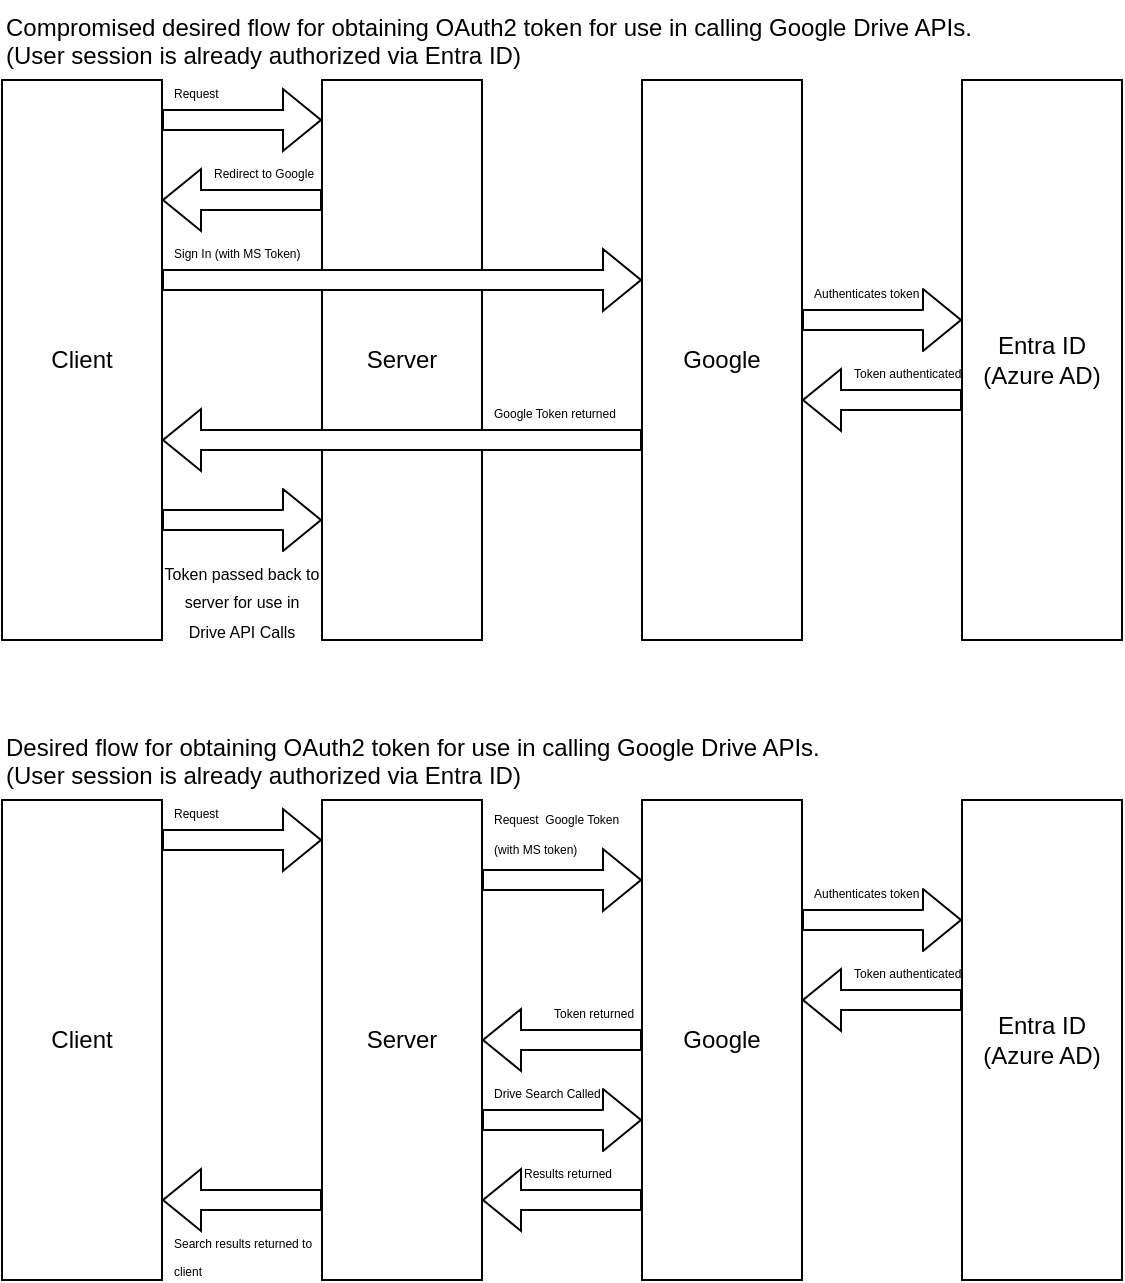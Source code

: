 <mxfile>
    <diagram id="Nw01E-guxgOdhIhoGGi_" name="Page-1">
        <mxGraphModel dx="530" dy="375" grid="0" gridSize="10" guides="1" tooltips="1" connect="1" arrows="1" fold="1" page="1" pageScale="1" pageWidth="850" pageHeight="1100" math="0" shadow="0">
            <root>
                <mxCell id="0"/>
                <mxCell id="1" parent="0"/>
                <mxCell id="2" value="Client" style="rounded=0;whiteSpace=wrap;html=1;" vertex="1" parent="1">
                    <mxGeometry x="80" y="120" width="80" height="280" as="geometry"/>
                </mxCell>
                <mxCell id="3" value="Server" style="rounded=0;whiteSpace=wrap;html=1;" vertex="1" parent="1">
                    <mxGeometry x="240" y="120" width="80" height="280" as="geometry"/>
                </mxCell>
                <mxCell id="4" value="Google" style="rounded=0;whiteSpace=wrap;html=1;" vertex="1" parent="1">
                    <mxGeometry x="400" y="120" width="80" height="280" as="geometry"/>
                </mxCell>
                <mxCell id="5" value="Entra ID&lt;br&gt;(Azure AD)" style="rounded=0;whiteSpace=wrap;html=1;" vertex="1" parent="1">
                    <mxGeometry x="560" y="120" width="80" height="280" as="geometry"/>
                </mxCell>
                <mxCell id="6" value="" style="shape=flexArrow;endArrow=classic;html=1;rounded=0;fillColor=default;" edge="1" parent="1">
                    <mxGeometry width="50" height="50" relative="1" as="geometry">
                        <mxPoint x="160" y="140" as="sourcePoint"/>
                        <mxPoint x="240" y="140" as="targetPoint"/>
                    </mxGeometry>
                </mxCell>
                <mxCell id="7" value="" style="shape=flexArrow;endArrow=classic;html=1;rounded=0;fillColor=default;" edge="1" parent="1">
                    <mxGeometry width="50" height="50" relative="1" as="geometry">
                        <mxPoint x="240" y="180" as="sourcePoint"/>
                        <mxPoint x="160" y="180" as="targetPoint"/>
                    </mxGeometry>
                </mxCell>
                <mxCell id="8" value="&lt;font style=&quot;font-size: 6px;&quot;&gt;Redirect to Google&lt;/font&gt;" style="text;strokeColor=none;fillColor=none;align=left;verticalAlign=middle;spacingLeft=4;spacingRight=4;overflow=hidden;points=[[0,0.5],[1,0.5]];portConstraint=eastwest;rotatable=0;whiteSpace=wrap;html=1;" vertex="1" parent="1">
                    <mxGeometry x="180" y="150" width="80" height="30" as="geometry"/>
                </mxCell>
                <mxCell id="9" value="&lt;font style=&quot;font-size: 6px;&quot;&gt;Request&amp;nbsp;&lt;/font&gt;" style="text;strokeColor=none;fillColor=none;align=left;verticalAlign=middle;spacingLeft=4;spacingRight=4;overflow=hidden;points=[[0,0.5],[1,0.5]];portConstraint=eastwest;rotatable=0;whiteSpace=wrap;html=1;" vertex="1" parent="1">
                    <mxGeometry x="160" y="110" width="80" height="30" as="geometry"/>
                </mxCell>
                <mxCell id="10" value="" style="shape=flexArrow;endArrow=classic;html=1;rounded=0;fillColor=default;" edge="1" parent="1">
                    <mxGeometry width="50" height="50" relative="1" as="geometry">
                        <mxPoint x="160" y="220" as="sourcePoint"/>
                        <mxPoint x="400" y="220" as="targetPoint"/>
                    </mxGeometry>
                </mxCell>
                <mxCell id="11" value="&lt;font style=&quot;font-size: 6px;&quot;&gt;Sign In (with MS Token)&lt;/font&gt;" style="text;strokeColor=none;fillColor=none;align=left;verticalAlign=middle;spacingLeft=4;spacingRight=4;overflow=hidden;points=[[0,0.5],[1,0.5]];portConstraint=eastwest;rotatable=0;whiteSpace=wrap;html=1;" vertex="1" parent="1">
                    <mxGeometry x="160" y="190" width="90" height="30" as="geometry"/>
                </mxCell>
                <mxCell id="12" value="" style="shape=flexArrow;endArrow=classic;html=1;rounded=0;fillColor=default;" edge="1" parent="1">
                    <mxGeometry width="50" height="50" relative="1" as="geometry">
                        <mxPoint x="400" y="300" as="sourcePoint"/>
                        <mxPoint x="160" y="300" as="targetPoint"/>
                    </mxGeometry>
                </mxCell>
                <mxCell id="13" value="&lt;span style=&quot;font-size: 6px;&quot;&gt;Google Token returned&amp;nbsp;&lt;/span&gt;" style="text;strokeColor=none;fillColor=none;align=left;verticalAlign=middle;spacingLeft=4;spacingRight=4;overflow=hidden;points=[[0,0.5],[1,0.5]];portConstraint=eastwest;rotatable=0;whiteSpace=wrap;html=1;" vertex="1" parent="1">
                    <mxGeometry x="320" y="270" width="90" height="30" as="geometry"/>
                </mxCell>
                <mxCell id="23" value="&lt;font style=&quot;font-size: 8px;&quot;&gt;Token passed back to server for use in Drive API Calls&lt;/font&gt;" style="text;html=1;strokeColor=none;fillColor=none;align=center;verticalAlign=middle;whiteSpace=wrap;rounded=0;" vertex="1" parent="1">
                    <mxGeometry x="160" y="360" width="80" height="40" as="geometry"/>
                </mxCell>
                <mxCell id="24" value="" style="shape=flexArrow;endArrow=classic;html=1;fillColor=default;" edge="1" parent="1">
                    <mxGeometry width="50" height="50" relative="1" as="geometry">
                        <mxPoint x="480" y="240" as="sourcePoint"/>
                        <mxPoint x="560" y="240" as="targetPoint"/>
                    </mxGeometry>
                </mxCell>
                <mxCell id="25" value="&lt;font style=&quot;font-size: 6px;&quot;&gt;Authenticates token&lt;/font&gt;" style="text;strokeColor=none;fillColor=none;align=left;verticalAlign=middle;spacingLeft=4;spacingRight=4;overflow=hidden;points=[[0,0.5],[1,0.5]];portConstraint=eastwest;rotatable=0;whiteSpace=wrap;html=1;" vertex="1" parent="1">
                    <mxGeometry x="480" y="210" width="90" height="30" as="geometry"/>
                </mxCell>
                <mxCell id="26" value="" style="shape=flexArrow;endArrow=classic;html=1;rounded=0;fillColor=default;" edge="1" parent="1">
                    <mxGeometry width="50" height="50" relative="1" as="geometry">
                        <mxPoint x="560" y="280" as="sourcePoint"/>
                        <mxPoint x="480" y="280" as="targetPoint"/>
                    </mxGeometry>
                </mxCell>
                <mxCell id="27" value="&lt;font style=&quot;font-size: 6px;&quot;&gt;Token authenticated&lt;/font&gt;" style="text;strokeColor=none;fillColor=none;align=left;verticalAlign=middle;spacingLeft=4;spacingRight=4;overflow=hidden;points=[[0,0.5],[1,0.5]];portConstraint=eastwest;rotatable=0;whiteSpace=wrap;html=1;" vertex="1" parent="1">
                    <mxGeometry x="500" y="250" width="90" height="30" as="geometry"/>
                </mxCell>
                <mxCell id="28" value="" style="shape=flexArrow;endArrow=classic;html=1;fillColor=default;" edge="1" parent="1">
                    <mxGeometry width="50" height="50" relative="1" as="geometry">
                        <mxPoint x="160" y="340" as="sourcePoint"/>
                        <mxPoint x="240" y="340" as="targetPoint"/>
                    </mxGeometry>
                </mxCell>
                <mxCell id="29" value="Compromised desired flow for obtaining OAuth2 token for use in calling Google Drive APIs.&lt;br&gt;(User session is already authorized via Entra ID)&amp;nbsp;" style="text;html=1;strokeColor=none;fillColor=none;align=left;verticalAlign=top;whiteSpace=wrap;rounded=0;" vertex="1" parent="1">
                    <mxGeometry x="80" y="80" width="560" height="40" as="geometry"/>
                </mxCell>
                <mxCell id="31" value="Client" style="rounded=0;whiteSpace=wrap;html=1;" vertex="1" parent="1">
                    <mxGeometry x="80" y="480" width="80" height="240" as="geometry"/>
                </mxCell>
                <mxCell id="32" value="Server" style="rounded=0;whiteSpace=wrap;html=1;" vertex="1" parent="1">
                    <mxGeometry x="240" y="480" width="80" height="240" as="geometry"/>
                </mxCell>
                <mxCell id="33" value="Google" style="rounded=0;whiteSpace=wrap;html=1;" vertex="1" parent="1">
                    <mxGeometry x="400" y="480" width="80" height="240" as="geometry"/>
                </mxCell>
                <mxCell id="34" value="Entra ID&lt;br&gt;(Azure AD)" style="rounded=0;whiteSpace=wrap;html=1;" vertex="1" parent="1">
                    <mxGeometry x="560" y="480" width="80" height="240" as="geometry"/>
                </mxCell>
                <mxCell id="35" value="" style="shape=flexArrow;endArrow=classic;html=1;rounded=0;fillColor=default;" edge="1" parent="1">
                    <mxGeometry width="50" height="50" relative="1" as="geometry">
                        <mxPoint x="160" y="500" as="sourcePoint"/>
                        <mxPoint x="240" y="500" as="targetPoint"/>
                    </mxGeometry>
                </mxCell>
                <mxCell id="41" value="&lt;span style=&quot;font-size: 6px;&quot;&gt;Token returned&amp;nbsp;&lt;/span&gt;" style="text;strokeColor=none;fillColor=none;align=left;verticalAlign=middle;spacingLeft=4;spacingRight=4;overflow=hidden;points=[[0,0.5],[1,0.5]];portConstraint=eastwest;rotatable=0;whiteSpace=wrap;html=1;" vertex="1" parent="1">
                    <mxGeometry x="350" y="570" width="90" height="30" as="geometry"/>
                </mxCell>
                <mxCell id="43" value="" style="shape=flexArrow;endArrow=classic;html=1;fillColor=default;" edge="1" parent="1">
                    <mxGeometry width="50" height="50" relative="1" as="geometry">
                        <mxPoint x="480" y="540" as="sourcePoint"/>
                        <mxPoint x="560" y="540" as="targetPoint"/>
                    </mxGeometry>
                </mxCell>
                <mxCell id="44" value="&lt;font style=&quot;font-size: 6px;&quot;&gt;Authenticates token&lt;/font&gt;" style="text;strokeColor=none;fillColor=none;align=left;verticalAlign=middle;spacingLeft=4;spacingRight=4;overflow=hidden;points=[[0,0.5],[1,0.5]];portConstraint=eastwest;rotatable=0;whiteSpace=wrap;html=1;" vertex="1" parent="1">
                    <mxGeometry x="480" y="510" width="90" height="30" as="geometry"/>
                </mxCell>
                <mxCell id="45" value="" style="shape=flexArrow;endArrow=classic;html=1;rounded=0;fillColor=default;" edge="1" parent="1">
                    <mxGeometry width="50" height="50" relative="1" as="geometry">
                        <mxPoint x="560" y="580" as="sourcePoint"/>
                        <mxPoint x="480" y="580" as="targetPoint"/>
                    </mxGeometry>
                </mxCell>
                <mxCell id="46" value="&lt;font style=&quot;font-size: 6px;&quot;&gt;Token authenticated&lt;/font&gt;" style="text;strokeColor=none;fillColor=none;align=left;verticalAlign=middle;spacingLeft=4;spacingRight=4;overflow=hidden;points=[[0,0.5],[1,0.5]];portConstraint=eastwest;rotatable=0;whiteSpace=wrap;html=1;" vertex="1" parent="1">
                    <mxGeometry x="500" y="550" width="90" height="30" as="geometry"/>
                </mxCell>
                <mxCell id="48" value="&lt;font style=&quot;font-size: 6px;&quot;&gt;Request&amp;nbsp;&lt;/font&gt;" style="text;strokeColor=none;fillColor=none;align=left;verticalAlign=middle;spacingLeft=4;spacingRight=4;overflow=hidden;points=[[0,0.5],[1,0.5]];portConstraint=eastwest;rotatable=0;whiteSpace=wrap;html=1;" vertex="1" parent="1">
                    <mxGeometry x="160" y="470" width="80" height="30" as="geometry"/>
                </mxCell>
                <mxCell id="49" value="" style="shape=flexArrow;endArrow=classic;html=1;rounded=0;fillColor=default;" edge="1" parent="1">
                    <mxGeometry width="50" height="50" relative="1" as="geometry">
                        <mxPoint x="320" y="520" as="sourcePoint"/>
                        <mxPoint x="400" y="520" as="targetPoint"/>
                    </mxGeometry>
                </mxCell>
                <mxCell id="50" value="&lt;font style=&quot;font-size: 6px;&quot;&gt;Request&amp;nbsp; Google Token&lt;br&gt;(with MS token)&lt;br&gt;&lt;/font&gt;" style="text;strokeColor=none;fillColor=none;align=left;verticalAlign=middle;spacingLeft=4;spacingRight=4;overflow=hidden;points=[[0,0.5],[1,0.5]];portConstraint=eastwest;rotatable=0;whiteSpace=wrap;html=1;" vertex="1" parent="1">
                    <mxGeometry x="320" y="470" width="80" height="50" as="geometry"/>
                </mxCell>
                <mxCell id="51" value="" style="shape=flexArrow;endArrow=classic;html=1;rounded=0;fillColor=default;" edge="1" parent="1">
                    <mxGeometry width="50" height="50" relative="1" as="geometry">
                        <mxPoint x="400" y="600" as="sourcePoint"/>
                        <mxPoint x="320" y="600" as="targetPoint"/>
                    </mxGeometry>
                </mxCell>
                <mxCell id="52" value="" style="shape=flexArrow;endArrow=classic;html=1;fillColor=default;" edge="1" parent="1">
                    <mxGeometry width="50" height="50" relative="1" as="geometry">
                        <mxPoint x="320" y="640" as="sourcePoint"/>
                        <mxPoint x="400" y="640" as="targetPoint"/>
                    </mxGeometry>
                </mxCell>
                <mxCell id="53" value="&lt;span style=&quot;font-size: 6px;&quot;&gt;Drive Search Called&lt;/span&gt;" style="text;strokeColor=none;fillColor=none;align=left;verticalAlign=middle;spacingLeft=4;spacingRight=4;overflow=hidden;points=[[0,0.5],[1,0.5]];portConstraint=eastwest;rotatable=0;whiteSpace=wrap;html=1;" vertex="1" parent="1">
                    <mxGeometry x="320" y="610" width="90" height="30" as="geometry"/>
                </mxCell>
                <mxCell id="54" value="" style="shape=flexArrow;endArrow=classic;html=1;rounded=0;fillColor=default;" edge="1" parent="1">
                    <mxGeometry width="50" height="50" relative="1" as="geometry">
                        <mxPoint x="400" y="680" as="sourcePoint"/>
                        <mxPoint x="320" y="680" as="targetPoint"/>
                    </mxGeometry>
                </mxCell>
                <mxCell id="55" value="&lt;span style=&quot;font-size: 6px;&quot;&gt;Results returned&lt;/span&gt;" style="text;strokeColor=none;fillColor=none;align=left;verticalAlign=middle;spacingLeft=4;spacingRight=4;overflow=hidden;points=[[0,0.5],[1,0.5]];portConstraint=eastwest;rotatable=0;whiteSpace=wrap;html=1;" vertex="1" parent="1">
                    <mxGeometry x="335" y="650" width="90" height="30" as="geometry"/>
                </mxCell>
                <mxCell id="56" value="" style="shape=flexArrow;endArrow=classic;html=1;rounded=0;fillColor=default;" edge="1" parent="1">
                    <mxGeometry width="50" height="50" relative="1" as="geometry">
                        <mxPoint x="240" y="680" as="sourcePoint"/>
                        <mxPoint x="160" y="680" as="targetPoint"/>
                    </mxGeometry>
                </mxCell>
                <mxCell id="57" value="&lt;span style=&quot;font-size: 6px;&quot;&gt;Search results returned to client&amp;nbsp;&lt;/span&gt;" style="text;strokeColor=none;fillColor=none;align=left;verticalAlign=middle;spacingLeft=4;spacingRight=4;overflow=hidden;points=[[0,0.5],[1,0.5]];portConstraint=eastwest;rotatable=0;whiteSpace=wrap;html=1;" vertex="1" parent="1">
                    <mxGeometry x="160" y="690" width="90" height="30" as="geometry"/>
                </mxCell>
                <mxCell id="58" value="Desired flow for obtaining OAuth2 token for use in calling Google Drive APIs.&lt;br&gt;(User session is already authorized via Entra ID)&amp;nbsp;" style="text;html=1;strokeColor=none;fillColor=none;align=left;verticalAlign=top;whiteSpace=wrap;rounded=0;" vertex="1" parent="1">
                    <mxGeometry x="80" y="440" width="560" height="40" as="geometry"/>
                </mxCell>
            </root>
        </mxGraphModel>
    </diagram>
</mxfile>